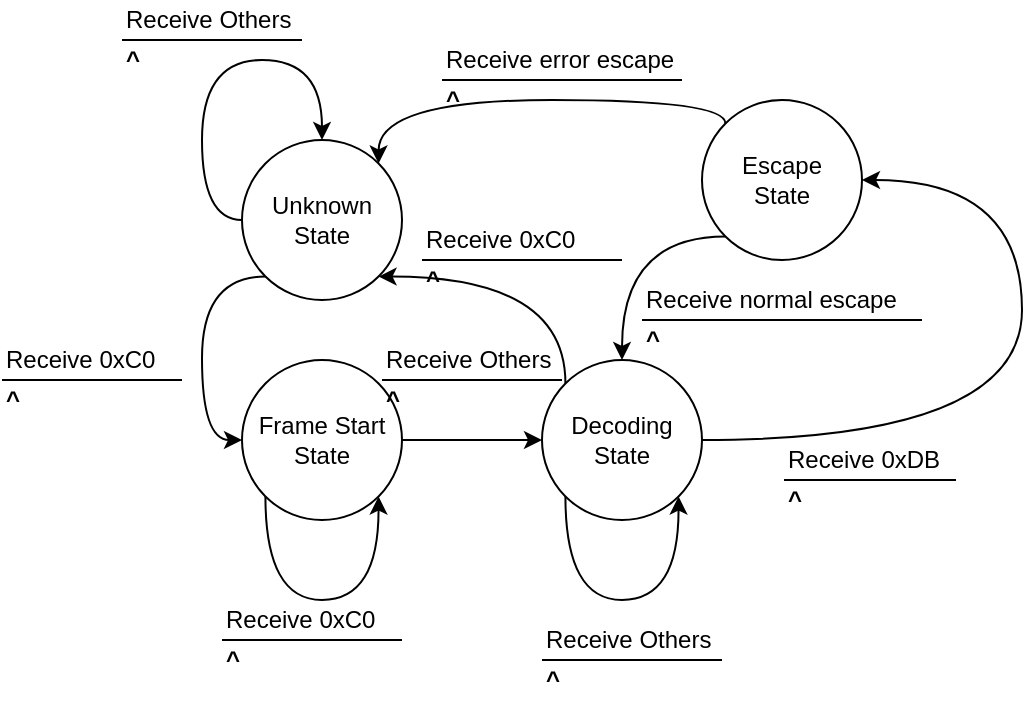 <mxfile version="14.6.13" type="device"><diagram id="ztiR6MzYRArQgS4lUqTq" name="第 1 页"><mxGraphModel dx="1185" dy="586" grid="0" gridSize="10" guides="1" tooltips="1" connect="1" arrows="1" fold="1" page="0" pageScale="1" pageWidth="827" pageHeight="1169" math="0" shadow="0"><root><mxCell id="0"/><mxCell id="1" parent="0"/><mxCell id="c_fEdrcTQbMpoXApX4wM-56" style="edgeStyle=orthogonalEdgeStyle;curved=1;rounded=0;orthogonalLoop=1;jettySize=auto;html=1;exitX=0;exitY=1;exitDx=0;exitDy=0;entryX=0;entryY=0.5;entryDx=0;entryDy=0;" edge="1" parent="1" source="c_fEdrcTQbMpoXApX4wM-1" target="c_fEdrcTQbMpoXApX4wM-55"><mxGeometry relative="1" as="geometry"><Array as="points"><mxPoint x="80" y="338"/><mxPoint x="80" y="420"/></Array></mxGeometry></mxCell><mxCell id="c_fEdrcTQbMpoXApX4wM-1" value="Unknown&lt;br&gt;State" style="ellipse;whiteSpace=wrap;html=1;aspect=fixed;" vertex="1" parent="1"><mxGeometry x="100" y="270" width="80" height="80" as="geometry"/></mxCell><mxCell id="c_fEdrcTQbMpoXApX4wM-18" style="edgeStyle=orthogonalEdgeStyle;curved=1;rounded=0;orthogonalLoop=1;jettySize=auto;html=1;exitX=1;exitY=0.5;exitDx=0;exitDy=0;entryX=1;entryY=0.5;entryDx=0;entryDy=0;" edge="1" parent="1" source="c_fEdrcTQbMpoXApX4wM-3" target="c_fEdrcTQbMpoXApX4wM-4"><mxGeometry relative="1" as="geometry"><Array as="points"><mxPoint x="490" y="420"/><mxPoint x="490" y="290"/></Array></mxGeometry></mxCell><mxCell id="c_fEdrcTQbMpoXApX4wM-50" style="edgeStyle=orthogonalEdgeStyle;curved=1;rounded=0;orthogonalLoop=1;jettySize=auto;html=1;exitX=0;exitY=0;exitDx=0;exitDy=0;entryX=1;entryY=1;entryDx=0;entryDy=0;" edge="1" parent="1" source="c_fEdrcTQbMpoXApX4wM-3" target="c_fEdrcTQbMpoXApX4wM-1"><mxGeometry relative="1" as="geometry"><Array as="points"><mxPoint x="262" y="338"/></Array></mxGeometry></mxCell><mxCell id="c_fEdrcTQbMpoXApX4wM-3" value="Decoding&lt;br&gt;State" style="ellipse;whiteSpace=wrap;html=1;aspect=fixed;" vertex="1" parent="1"><mxGeometry x="250" y="380" width="80" height="80" as="geometry"/></mxCell><mxCell id="c_fEdrcTQbMpoXApX4wM-24" style="edgeStyle=orthogonalEdgeStyle;curved=1;rounded=0;orthogonalLoop=1;jettySize=auto;html=1;exitX=0;exitY=1;exitDx=0;exitDy=0;entryX=0.5;entryY=0;entryDx=0;entryDy=0;" edge="1" parent="1" source="c_fEdrcTQbMpoXApX4wM-4" target="c_fEdrcTQbMpoXApX4wM-3"><mxGeometry relative="1" as="geometry"><Array as="points"><mxPoint x="290" y="318"/></Array></mxGeometry></mxCell><mxCell id="c_fEdrcTQbMpoXApX4wM-29" style="edgeStyle=orthogonalEdgeStyle;curved=1;rounded=0;orthogonalLoop=1;jettySize=auto;html=1;exitX=0;exitY=0;exitDx=0;exitDy=0;entryX=1;entryY=0;entryDx=0;entryDy=0;" edge="1" parent="1" source="c_fEdrcTQbMpoXApX4wM-4" target="c_fEdrcTQbMpoXApX4wM-1"><mxGeometry relative="1" as="geometry"><mxPoint x="430" y="310" as="targetPoint"/><Array as="points"><mxPoint x="342" y="250"/><mxPoint x="168" y="250"/></Array></mxGeometry></mxCell><mxCell id="c_fEdrcTQbMpoXApX4wM-4" value="Escape&lt;br&gt;State" style="ellipse;whiteSpace=wrap;html=1;aspect=fixed;" vertex="1" parent="1"><mxGeometry x="330" y="250" width="80" height="80" as="geometry"/></mxCell><mxCell id="c_fEdrcTQbMpoXApX4wM-10" value="" style="group" vertex="1" connectable="0" parent="1"><mxGeometry x="-20" y="370" width="90" height="40" as="geometry"/></mxCell><mxCell id="c_fEdrcTQbMpoXApX4wM-7" value="" style="endArrow=none;html=1;" edge="1" parent="c_fEdrcTQbMpoXApX4wM-10"><mxGeometry width="50" height="50" relative="1" as="geometry"><mxPoint y="20" as="sourcePoint"/><mxPoint x="90" y="20" as="targetPoint"/></mxGeometry></mxCell><mxCell id="c_fEdrcTQbMpoXApX4wM-8" value="Receive 0xC0" style="text;html=1;strokeColor=none;fillColor=none;align=left;verticalAlign=middle;whiteSpace=wrap;rounded=0;" vertex="1" parent="c_fEdrcTQbMpoXApX4wM-10"><mxGeometry width="81" height="20" as="geometry"/></mxCell><mxCell id="c_fEdrcTQbMpoXApX4wM-9" value="&lt;b&gt;^&lt;/b&gt;" style="text;html=1;strokeColor=none;fillColor=none;align=left;verticalAlign=middle;whiteSpace=wrap;rounded=0;" vertex="1" parent="c_fEdrcTQbMpoXApX4wM-10"><mxGeometry y="20" width="81" height="20" as="geometry"/></mxCell><mxCell id="c_fEdrcTQbMpoXApX4wM-11" value="" style="group" vertex="1" connectable="0" parent="1"><mxGeometry x="250" y="510" width="90" height="40" as="geometry"/></mxCell><mxCell id="c_fEdrcTQbMpoXApX4wM-12" value="" style="endArrow=none;html=1;" edge="1" parent="c_fEdrcTQbMpoXApX4wM-11"><mxGeometry width="50" height="50" relative="1" as="geometry"><mxPoint y="20" as="sourcePoint"/><mxPoint x="90" y="20" as="targetPoint"/></mxGeometry></mxCell><mxCell id="c_fEdrcTQbMpoXApX4wM-13" value="Receive Others" style="text;html=1;strokeColor=none;fillColor=none;align=left;verticalAlign=middle;whiteSpace=wrap;rounded=0;" vertex="1" parent="c_fEdrcTQbMpoXApX4wM-11"><mxGeometry width="90" height="20" as="geometry"/></mxCell><mxCell id="c_fEdrcTQbMpoXApX4wM-14" value="&lt;b&gt;^&lt;/b&gt;" style="text;html=1;strokeColor=none;fillColor=none;align=left;verticalAlign=middle;whiteSpace=wrap;rounded=0;" vertex="1" parent="c_fEdrcTQbMpoXApX4wM-11"><mxGeometry y="20" width="81" height="20" as="geometry"/></mxCell><mxCell id="c_fEdrcTQbMpoXApX4wM-17" style="edgeStyle=orthogonalEdgeStyle;rounded=0;orthogonalLoop=1;jettySize=auto;html=1;exitX=0;exitY=1;exitDx=0;exitDy=0;entryX=1;entryY=1;entryDx=0;entryDy=0;curved=1;" edge="1" parent="1" source="c_fEdrcTQbMpoXApX4wM-3" target="c_fEdrcTQbMpoXApX4wM-3"><mxGeometry relative="1" as="geometry"><Array as="points"><mxPoint x="262" y="500"/><mxPoint x="318" y="500"/></Array></mxGeometry></mxCell><mxCell id="c_fEdrcTQbMpoXApX4wM-19" value="" style="group" vertex="1" connectable="0" parent="1"><mxGeometry x="371" y="420" width="86" height="40" as="geometry"/></mxCell><mxCell id="c_fEdrcTQbMpoXApX4wM-20" value="" style="endArrow=none;html=1;" edge="1" parent="c_fEdrcTQbMpoXApX4wM-19"><mxGeometry width="50" height="50" relative="1" as="geometry"><mxPoint y="20" as="sourcePoint"/><mxPoint x="86" y="20" as="targetPoint"/></mxGeometry></mxCell><mxCell id="c_fEdrcTQbMpoXApX4wM-21" value="Receive 0xDB" style="text;html=1;strokeColor=none;fillColor=none;align=left;verticalAlign=middle;whiteSpace=wrap;rounded=0;" vertex="1" parent="c_fEdrcTQbMpoXApX4wM-19"><mxGeometry width="86" height="20" as="geometry"/></mxCell><mxCell id="c_fEdrcTQbMpoXApX4wM-22" value="&lt;b&gt;^&lt;/b&gt;" style="text;html=1;strokeColor=none;fillColor=none;align=left;verticalAlign=middle;whiteSpace=wrap;rounded=0;" vertex="1" parent="c_fEdrcTQbMpoXApX4wM-19"><mxGeometry y="20" width="77.4" height="20" as="geometry"/></mxCell><mxCell id="c_fEdrcTQbMpoXApX4wM-25" value="" style="group" vertex="1" connectable="0" parent="1"><mxGeometry x="300" y="340" width="140" height="40" as="geometry"/></mxCell><mxCell id="c_fEdrcTQbMpoXApX4wM-26" value="" style="endArrow=none;html=1;" edge="1" parent="c_fEdrcTQbMpoXApX4wM-25"><mxGeometry width="50" height="50" relative="1" as="geometry"><mxPoint y="20" as="sourcePoint"/><mxPoint x="140" y="20" as="targetPoint"/></mxGeometry></mxCell><mxCell id="c_fEdrcTQbMpoXApX4wM-27" value="Receive normal escape" style="text;html=1;strokeColor=none;fillColor=none;align=left;verticalAlign=middle;whiteSpace=wrap;rounded=0;" vertex="1" parent="c_fEdrcTQbMpoXApX4wM-25"><mxGeometry width="140" height="20" as="geometry"/></mxCell><mxCell id="c_fEdrcTQbMpoXApX4wM-28" value="&lt;b&gt;^&lt;/b&gt;" style="text;html=1;strokeColor=none;fillColor=none;align=left;verticalAlign=middle;whiteSpace=wrap;rounded=0;" vertex="1" parent="c_fEdrcTQbMpoXApX4wM-25"><mxGeometry y="20" width="126.0" height="20" as="geometry"/></mxCell><mxCell id="c_fEdrcTQbMpoXApX4wM-30" value="" style="group" vertex="1" connectable="0" parent="1"><mxGeometry x="200" y="220" width="120" height="40" as="geometry"/></mxCell><mxCell id="c_fEdrcTQbMpoXApX4wM-31" value="" style="endArrow=none;html=1;" edge="1" parent="c_fEdrcTQbMpoXApX4wM-30"><mxGeometry width="50" height="50" relative="1" as="geometry"><mxPoint y="20" as="sourcePoint"/><mxPoint x="120" y="20" as="targetPoint"/></mxGeometry></mxCell><mxCell id="c_fEdrcTQbMpoXApX4wM-32" value="Receive error escape" style="text;html=1;strokeColor=none;fillColor=none;align=left;verticalAlign=middle;whiteSpace=wrap;rounded=0;" vertex="1" parent="c_fEdrcTQbMpoXApX4wM-30"><mxGeometry width="120" height="20" as="geometry"/></mxCell><mxCell id="c_fEdrcTQbMpoXApX4wM-33" value="&lt;b&gt;^&lt;/b&gt;" style="text;html=1;strokeColor=none;fillColor=none;align=left;verticalAlign=middle;whiteSpace=wrap;rounded=0;" vertex="1" parent="c_fEdrcTQbMpoXApX4wM-30"><mxGeometry y="20" width="108" height="20" as="geometry"/></mxCell><mxCell id="c_fEdrcTQbMpoXApX4wM-39" style="edgeStyle=orthogonalEdgeStyle;curved=1;rounded=0;orthogonalLoop=1;jettySize=auto;html=1;exitX=0;exitY=0.5;exitDx=0;exitDy=0;entryX=0.5;entryY=0;entryDx=0;entryDy=0;" edge="1" parent="1" source="c_fEdrcTQbMpoXApX4wM-1" target="c_fEdrcTQbMpoXApX4wM-1"><mxGeometry relative="1" as="geometry"><Array as="points"><mxPoint x="80" y="310"/><mxPoint x="80" y="230"/><mxPoint x="140" y="230"/></Array></mxGeometry></mxCell><mxCell id="c_fEdrcTQbMpoXApX4wM-40" value="" style="group" vertex="1" connectable="0" parent="1"><mxGeometry x="40" y="200" width="90" height="40" as="geometry"/></mxCell><mxCell id="c_fEdrcTQbMpoXApX4wM-41" value="" style="endArrow=none;html=1;" edge="1" parent="c_fEdrcTQbMpoXApX4wM-40"><mxGeometry width="50" height="50" relative="1" as="geometry"><mxPoint y="20" as="sourcePoint"/><mxPoint x="90" y="20" as="targetPoint"/></mxGeometry></mxCell><mxCell id="c_fEdrcTQbMpoXApX4wM-42" value="Receive Others" style="text;html=1;strokeColor=none;fillColor=none;align=left;verticalAlign=middle;whiteSpace=wrap;rounded=0;" vertex="1" parent="c_fEdrcTQbMpoXApX4wM-40"><mxGeometry width="90" height="20" as="geometry"/></mxCell><mxCell id="c_fEdrcTQbMpoXApX4wM-43" value="&lt;b&gt;^&lt;/b&gt;" style="text;html=1;strokeColor=none;fillColor=none;align=left;verticalAlign=middle;whiteSpace=wrap;rounded=0;" vertex="1" parent="c_fEdrcTQbMpoXApX4wM-40"><mxGeometry y="20" width="81.0" height="20" as="geometry"/></mxCell><mxCell id="c_fEdrcTQbMpoXApX4wM-51" value="" style="group" vertex="1" connectable="0" parent="1"><mxGeometry x="190" y="310" width="100" height="40" as="geometry"/></mxCell><mxCell id="c_fEdrcTQbMpoXApX4wM-52" value="" style="endArrow=none;html=1;" edge="1" parent="c_fEdrcTQbMpoXApX4wM-51"><mxGeometry width="50" height="50" relative="1" as="geometry"><mxPoint y="20" as="sourcePoint"/><mxPoint x="100" y="20" as="targetPoint"/></mxGeometry></mxCell><mxCell id="c_fEdrcTQbMpoXApX4wM-53" value="Receive 0xC0" style="text;html=1;strokeColor=none;fillColor=none;align=left;verticalAlign=middle;whiteSpace=wrap;rounded=0;" vertex="1" parent="c_fEdrcTQbMpoXApX4wM-51"><mxGeometry width="90" height="20" as="geometry"/></mxCell><mxCell id="c_fEdrcTQbMpoXApX4wM-54" value="&lt;b&gt;^&lt;/b&gt;" style="text;html=1;strokeColor=none;fillColor=none;align=left;verticalAlign=middle;whiteSpace=wrap;rounded=0;" vertex="1" parent="c_fEdrcTQbMpoXApX4wM-51"><mxGeometry y="20" width="90" height="20" as="geometry"/></mxCell><mxCell id="c_fEdrcTQbMpoXApX4wM-58" style="edgeStyle=orthogonalEdgeStyle;curved=1;rounded=0;orthogonalLoop=1;jettySize=auto;html=1;exitX=1;exitY=0.5;exitDx=0;exitDy=0;entryX=0;entryY=0.5;entryDx=0;entryDy=0;" edge="1" parent="1" source="c_fEdrcTQbMpoXApX4wM-55" target="c_fEdrcTQbMpoXApX4wM-3"><mxGeometry relative="1" as="geometry"/></mxCell><mxCell id="c_fEdrcTQbMpoXApX4wM-55" value="Frame Start&lt;br&gt;State" style="ellipse;whiteSpace=wrap;html=1;aspect=fixed;" vertex="1" parent="1"><mxGeometry x="100" y="380" width="80" height="80" as="geometry"/></mxCell><mxCell id="c_fEdrcTQbMpoXApX4wM-59" style="edgeStyle=orthogonalEdgeStyle;curved=1;rounded=0;orthogonalLoop=1;jettySize=auto;html=1;exitX=0;exitY=1;exitDx=0;exitDy=0;entryX=1;entryY=1;entryDx=0;entryDy=0;" edge="1" parent="1" source="c_fEdrcTQbMpoXApX4wM-55" target="c_fEdrcTQbMpoXApX4wM-55"><mxGeometry relative="1" as="geometry"><Array as="points"><mxPoint x="112" y="500"/><mxPoint x="168" y="500"/></Array></mxGeometry></mxCell><mxCell id="c_fEdrcTQbMpoXApX4wM-60" value="" style="group" vertex="1" connectable="0" parent="1"><mxGeometry x="90" y="500" width="90" height="40" as="geometry"/></mxCell><mxCell id="c_fEdrcTQbMpoXApX4wM-61" value="" style="endArrow=none;html=1;" edge="1" parent="c_fEdrcTQbMpoXApX4wM-60"><mxGeometry width="50" height="50" relative="1" as="geometry"><mxPoint y="20" as="sourcePoint"/><mxPoint x="90" y="20" as="targetPoint"/></mxGeometry></mxCell><mxCell id="c_fEdrcTQbMpoXApX4wM-62" value="Receive 0xC0" style="text;html=1;strokeColor=none;fillColor=none;align=left;verticalAlign=middle;whiteSpace=wrap;rounded=0;" vertex="1" parent="c_fEdrcTQbMpoXApX4wM-60"><mxGeometry width="81" height="20" as="geometry"/></mxCell><mxCell id="c_fEdrcTQbMpoXApX4wM-63" value="&lt;b&gt;^&lt;/b&gt;" style="text;html=1;strokeColor=none;fillColor=none;align=left;verticalAlign=middle;whiteSpace=wrap;rounded=0;" vertex="1" parent="c_fEdrcTQbMpoXApX4wM-60"><mxGeometry y="20" width="81" height="20" as="geometry"/></mxCell><mxCell id="c_fEdrcTQbMpoXApX4wM-64" value="" style="group" vertex="1" connectable="0" parent="1"><mxGeometry x="170" y="370" width="90" height="40" as="geometry"/></mxCell><mxCell id="c_fEdrcTQbMpoXApX4wM-65" value="" style="endArrow=none;html=1;" edge="1" parent="c_fEdrcTQbMpoXApX4wM-64"><mxGeometry width="50" height="50" relative="1" as="geometry"><mxPoint y="20" as="sourcePoint"/><mxPoint x="90" y="20" as="targetPoint"/></mxGeometry></mxCell><mxCell id="c_fEdrcTQbMpoXApX4wM-66" value="Receive Others" style="text;html=1;strokeColor=none;fillColor=none;align=left;verticalAlign=middle;whiteSpace=wrap;rounded=0;" vertex="1" parent="c_fEdrcTQbMpoXApX4wM-64"><mxGeometry width="90" height="20" as="geometry"/></mxCell><mxCell id="c_fEdrcTQbMpoXApX4wM-67" value="&lt;b&gt;^&lt;/b&gt;" style="text;html=1;strokeColor=none;fillColor=none;align=left;verticalAlign=middle;whiteSpace=wrap;rounded=0;" vertex="1" parent="c_fEdrcTQbMpoXApX4wM-64"><mxGeometry y="20" width="81" height="20" as="geometry"/></mxCell></root></mxGraphModel></diagram></mxfile>
